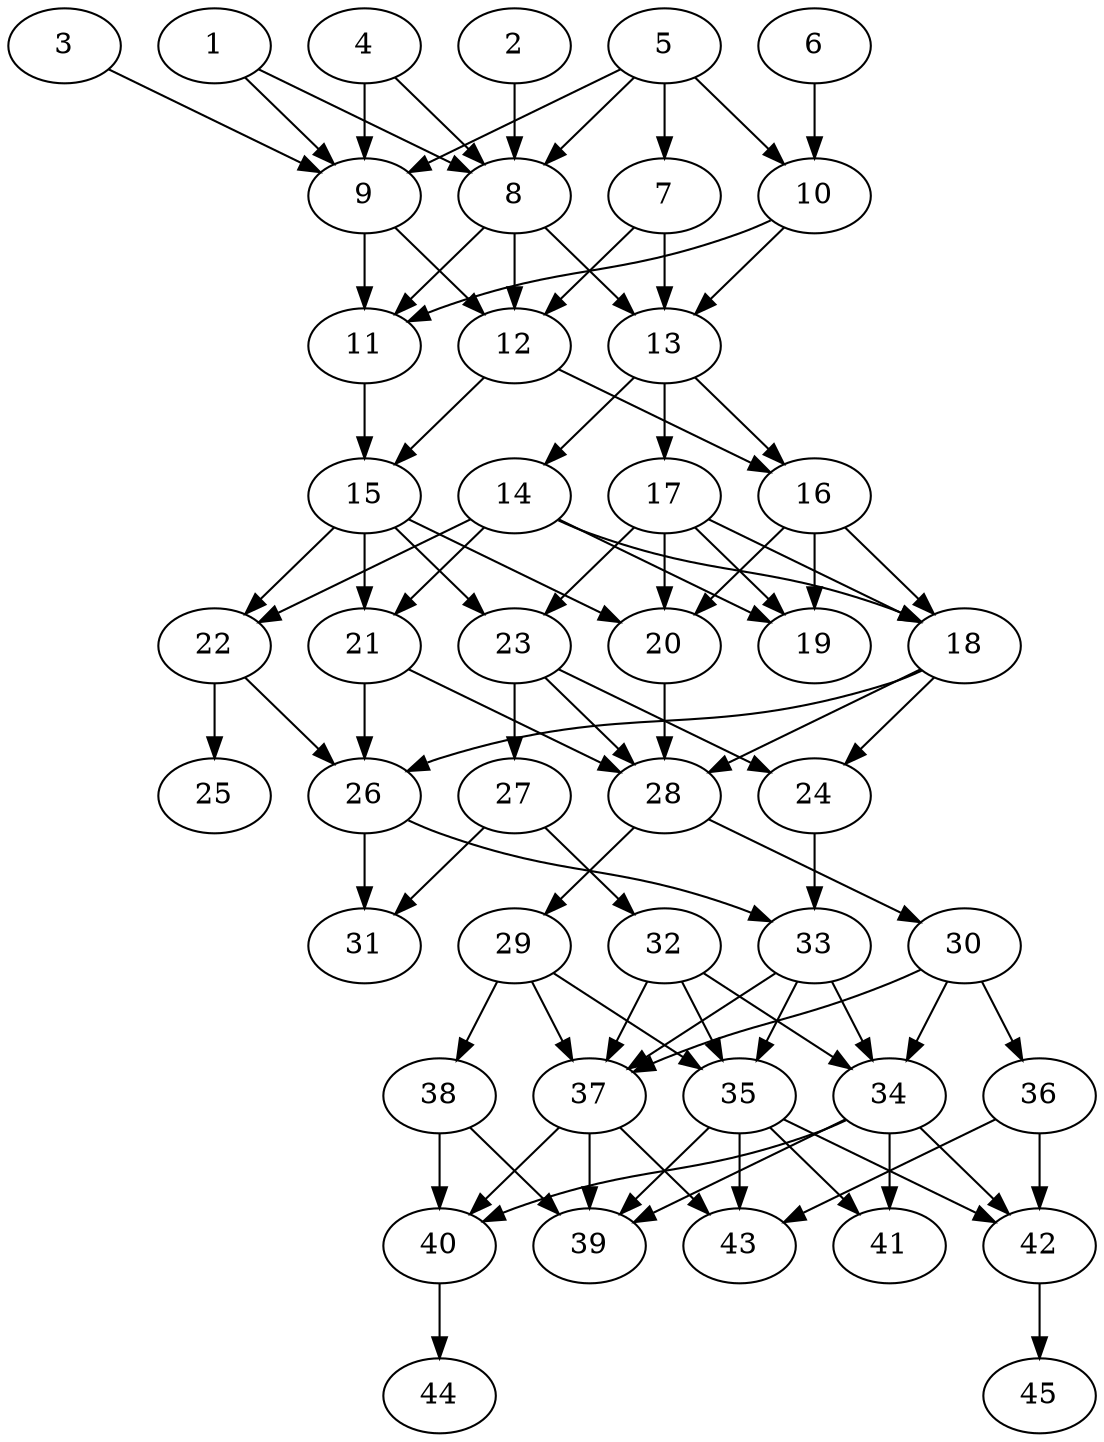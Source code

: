 // DAG automatically generated by daggen at Thu Oct  3 14:07:24 2019
// ./daggen --dot -n 45 --ccr 0.5 --fat 0.5 --regular 0.5 --density 0.7 --mindata 5242880 --maxdata 52428800 
digraph G {
  1 [size="64307200", alpha="0.17", expect_size="32153600"] 
  1 -> 8 [size ="32153600"]
  1 -> 9 [size ="32153600"]
  2 [size="102694912", alpha="0.05", expect_size="51347456"] 
  2 -> 8 [size ="51347456"]
  3 [size="49090560", alpha="0.19", expect_size="24545280"] 
  3 -> 9 [size ="24545280"]
  4 [size="79798272", alpha="0.00", expect_size="39899136"] 
  4 -> 8 [size ="39899136"]
  4 -> 9 [size ="39899136"]
  5 [size="14739456", alpha="0.19", expect_size="7369728"] 
  5 -> 7 [size ="7369728"]
  5 -> 8 [size ="7369728"]
  5 -> 9 [size ="7369728"]
  5 -> 10 [size ="7369728"]
  6 [size="13568000", alpha="0.16", expect_size="6784000"] 
  6 -> 10 [size ="6784000"]
  7 [size="45256704", alpha="0.11", expect_size="22628352"] 
  7 -> 12 [size ="22628352"]
  7 -> 13 [size ="22628352"]
  8 [size="96966656", alpha="0.13", expect_size="48483328"] 
  8 -> 11 [size ="48483328"]
  8 -> 12 [size ="48483328"]
  8 -> 13 [size ="48483328"]
  9 [size="32643072", alpha="0.03", expect_size="16321536"] 
  9 -> 11 [size ="16321536"]
  9 -> 12 [size ="16321536"]
  10 [size="71321600", alpha="0.10", expect_size="35660800"] 
  10 -> 11 [size ="35660800"]
  10 -> 13 [size ="35660800"]
  11 [size="19980288", alpha="0.16", expect_size="9990144"] 
  11 -> 15 [size ="9990144"]
  12 [size="98070528", alpha="0.09", expect_size="49035264"] 
  12 -> 15 [size ="49035264"]
  12 -> 16 [size ="49035264"]
  13 [size="25665536", alpha="0.17", expect_size="12832768"] 
  13 -> 14 [size ="12832768"]
  13 -> 16 [size ="12832768"]
  13 -> 17 [size ="12832768"]
  14 [size="20264960", alpha="0.06", expect_size="10132480"] 
  14 -> 18 [size ="10132480"]
  14 -> 19 [size ="10132480"]
  14 -> 21 [size ="10132480"]
  14 -> 22 [size ="10132480"]
  15 [size="22374400", alpha="0.17", expect_size="11187200"] 
  15 -> 20 [size ="11187200"]
  15 -> 21 [size ="11187200"]
  15 -> 22 [size ="11187200"]
  15 -> 23 [size ="11187200"]
  16 [size="15484928", alpha="0.00", expect_size="7742464"] 
  16 -> 18 [size ="7742464"]
  16 -> 19 [size ="7742464"]
  16 -> 20 [size ="7742464"]
  17 [size="89585664", alpha="0.16", expect_size="44792832"] 
  17 -> 18 [size ="44792832"]
  17 -> 19 [size ="44792832"]
  17 -> 20 [size ="44792832"]
  17 -> 23 [size ="44792832"]
  18 [size="48011264", alpha="0.17", expect_size="24005632"] 
  18 -> 24 [size ="24005632"]
  18 -> 26 [size ="24005632"]
  18 -> 28 [size ="24005632"]
  19 [size="15736832", alpha="0.09", expect_size="7868416"] 
  20 [size="28063744", alpha="0.08", expect_size="14031872"] 
  20 -> 28 [size ="14031872"]
  21 [size="76216320", alpha="0.18", expect_size="38108160"] 
  21 -> 26 [size ="38108160"]
  21 -> 28 [size ="38108160"]
  22 [size="57481216", alpha="0.07", expect_size="28740608"] 
  22 -> 25 [size ="28740608"]
  22 -> 26 [size ="28740608"]
  23 [size="98355200", alpha="0.05", expect_size="49177600"] 
  23 -> 24 [size ="49177600"]
  23 -> 27 [size ="49177600"]
  23 -> 28 [size ="49177600"]
  24 [size="85426176", alpha="0.18", expect_size="42713088"] 
  24 -> 33 [size ="42713088"]
  25 [size="18982912", alpha="0.11", expect_size="9491456"] 
  26 [size="100005888", alpha="0.05", expect_size="50002944"] 
  26 -> 31 [size ="50002944"]
  26 -> 33 [size ="50002944"]
  27 [size="100933632", alpha="0.07", expect_size="50466816"] 
  27 -> 31 [size ="50466816"]
  27 -> 32 [size ="50466816"]
  28 [size="83793920", alpha="0.07", expect_size="41896960"] 
  28 -> 29 [size ="41896960"]
  28 -> 30 [size ="41896960"]
  29 [size="71075840", alpha="0.11", expect_size="35537920"] 
  29 -> 35 [size ="35537920"]
  29 -> 37 [size ="35537920"]
  29 -> 38 [size ="35537920"]
  30 [size="18528256", alpha="0.08", expect_size="9264128"] 
  30 -> 34 [size ="9264128"]
  30 -> 36 [size ="9264128"]
  30 -> 37 [size ="9264128"]
  31 [size="54306816", alpha="0.08", expect_size="27153408"] 
  32 [size="43491328", alpha="0.06", expect_size="21745664"] 
  32 -> 34 [size ="21745664"]
  32 -> 35 [size ="21745664"]
  32 -> 37 [size ="21745664"]
  33 [size="78295040", alpha="0.07", expect_size="39147520"] 
  33 -> 34 [size ="39147520"]
  33 -> 35 [size ="39147520"]
  33 -> 37 [size ="39147520"]
  34 [size="102946816", alpha="0.10", expect_size="51473408"] 
  34 -> 39 [size ="51473408"]
  34 -> 40 [size ="51473408"]
  34 -> 41 [size ="51473408"]
  34 -> 42 [size ="51473408"]
  35 [size="92389376", alpha="0.16", expect_size="46194688"] 
  35 -> 39 [size ="46194688"]
  35 -> 41 [size ="46194688"]
  35 -> 42 [size ="46194688"]
  35 -> 43 [size ="46194688"]
  36 [size="50876416", alpha="0.03", expect_size="25438208"] 
  36 -> 42 [size ="25438208"]
  36 -> 43 [size ="25438208"]
  37 [size="75864064", alpha="0.06", expect_size="37932032"] 
  37 -> 39 [size ="37932032"]
  37 -> 40 [size ="37932032"]
  37 -> 43 [size ="37932032"]
  38 [size="13381632", alpha="0.18", expect_size="6690816"] 
  38 -> 39 [size ="6690816"]
  38 -> 40 [size ="6690816"]
  39 [size="44277760", alpha="0.11", expect_size="22138880"] 
  40 [size="96342016", alpha="0.07", expect_size="48171008"] 
  40 -> 44 [size ="48171008"]
  41 [size="41668608", alpha="0.17", expect_size="20834304"] 
  42 [size="78495744", alpha="0.17", expect_size="39247872"] 
  42 -> 45 [size ="39247872"]
  43 [size="11292672", alpha="0.16", expect_size="5646336"] 
  44 [size="43984896", alpha="0.11", expect_size="21992448"] 
  45 [size="91979776", alpha="0.08", expect_size="45989888"] 
}
